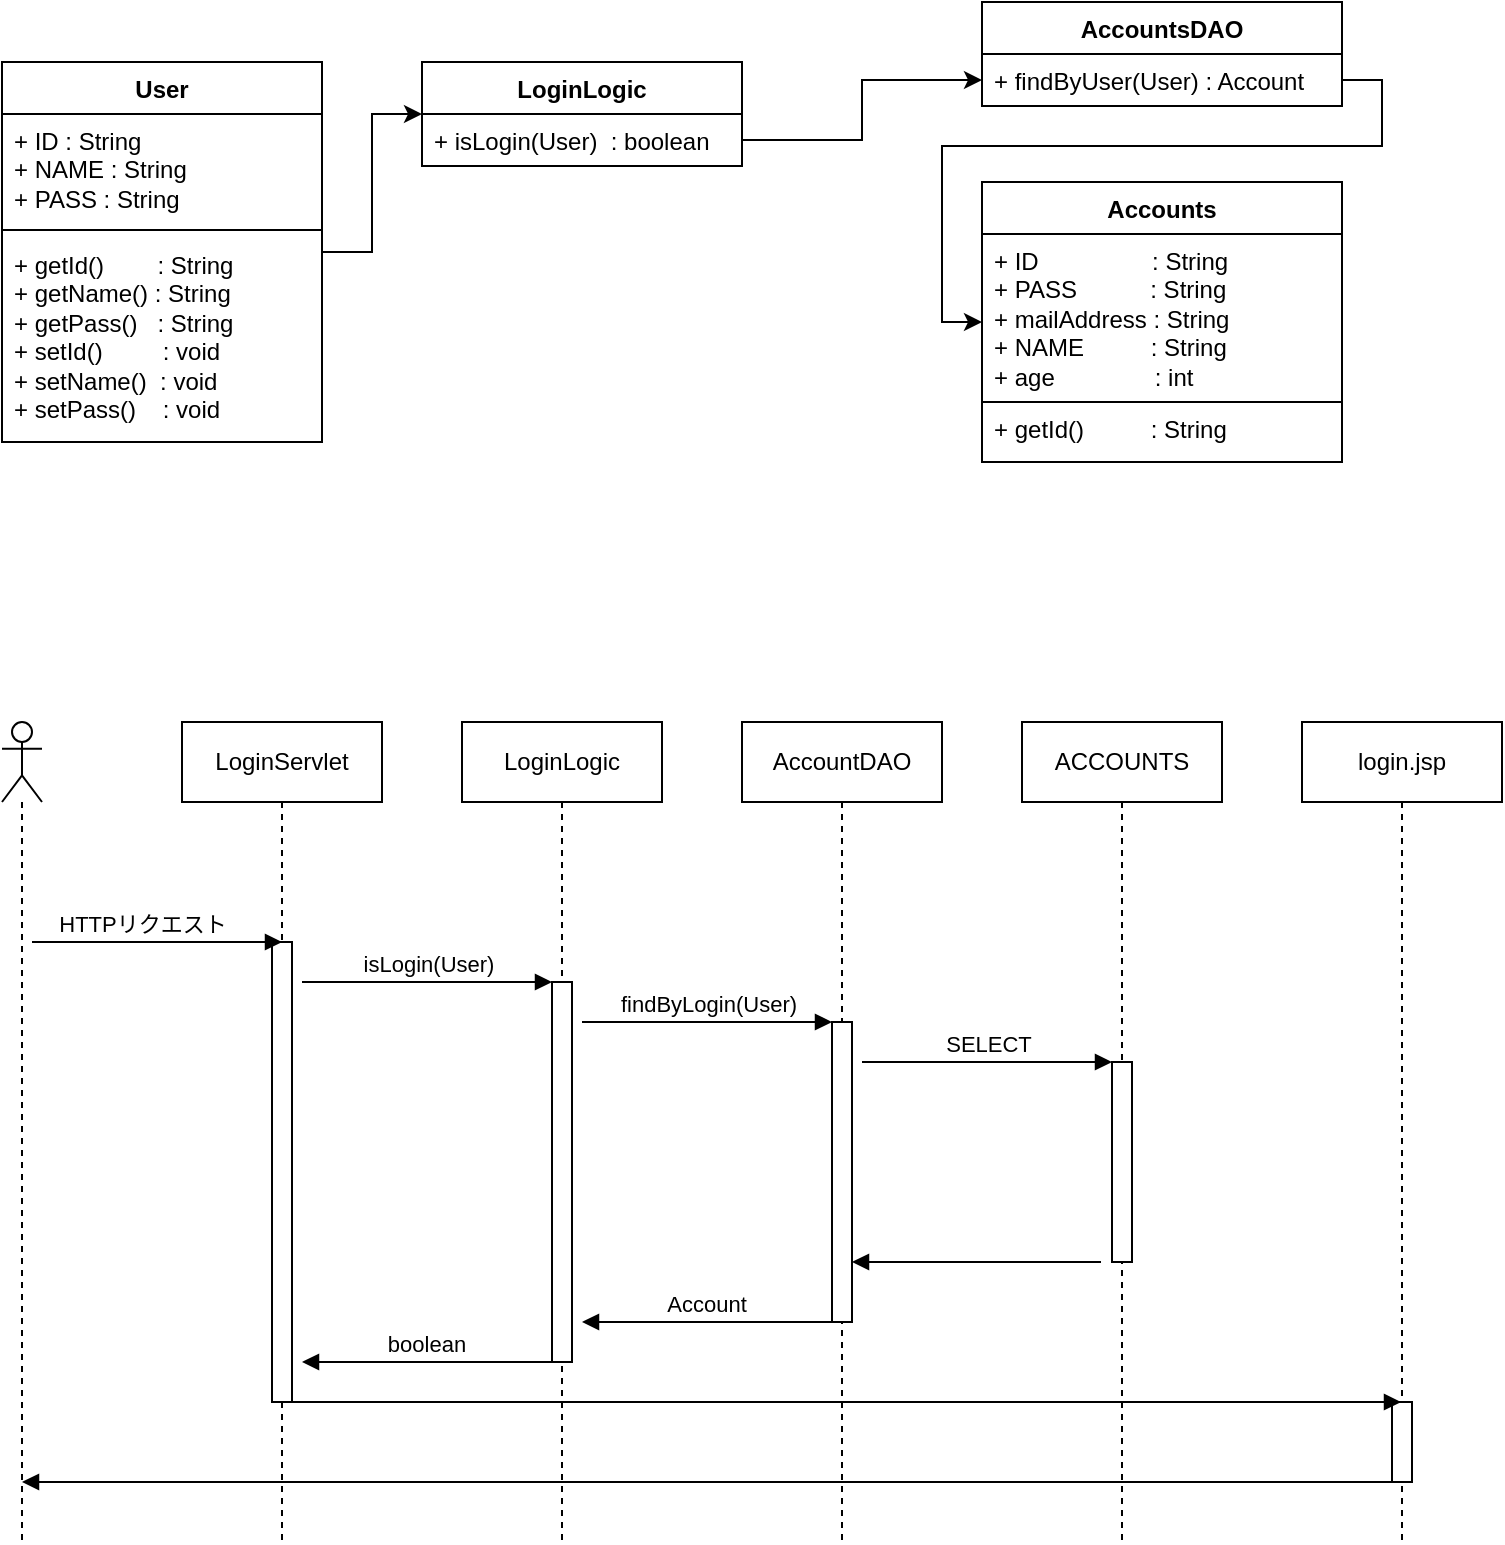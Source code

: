 <mxfile version="24.6.2" type="github">
  <diagram name="ページ1" id="zddzs7Enm5bYUST5981a">
    <mxGraphModel dx="784" dy="1135" grid="1" gridSize="10" guides="1" tooltips="1" connect="1" arrows="1" fold="1" page="1" pageScale="1" pageWidth="827" pageHeight="1169" math="0" shadow="0">
      <root>
        <mxCell id="0" />
        <mxCell id="1" parent="0" />
        <mxCell id="ZQ0xF2bhWX1elVCJ-5op-34" style="edgeStyle=orthogonalEdgeStyle;rounded=0;orthogonalLoop=1;jettySize=auto;html=1;entryX=0;entryY=0.5;entryDx=0;entryDy=0;" edge="1" parent="1" source="ZQ0xF2bhWX1elVCJ-5op-8" target="ZQ0xF2bhWX1elVCJ-5op-16">
          <mxGeometry relative="1" as="geometry" />
        </mxCell>
        <mxCell id="ZQ0xF2bhWX1elVCJ-5op-8" value="User" style="swimlane;fontStyle=1;align=center;verticalAlign=top;childLayout=stackLayout;horizontal=1;startSize=26;horizontalStack=0;resizeParent=1;resizeParentMax=0;resizeLast=0;collapsible=1;marginBottom=0;whiteSpace=wrap;html=1;" vertex="1" parent="1">
          <mxGeometry x="50" y="60" width="160" height="190" as="geometry" />
        </mxCell>
        <mxCell id="ZQ0xF2bhWX1elVCJ-5op-9" value="+ ID : String&lt;div&gt;+ NAME : String&lt;br&gt;&lt;/div&gt;&lt;div&gt;+ PASS : String&lt;br&gt;&lt;/div&gt;" style="text;strokeColor=none;fillColor=none;align=left;verticalAlign=top;spacingLeft=4;spacingRight=4;overflow=hidden;rotatable=0;points=[[0,0.5],[1,0.5]];portConstraint=eastwest;whiteSpace=wrap;html=1;" vertex="1" parent="ZQ0xF2bhWX1elVCJ-5op-8">
          <mxGeometry y="26" width="160" height="54" as="geometry" />
        </mxCell>
        <mxCell id="ZQ0xF2bhWX1elVCJ-5op-10" value="" style="line;strokeWidth=1;fillColor=none;align=left;verticalAlign=middle;spacingTop=-1;spacingLeft=3;spacingRight=3;rotatable=0;labelPosition=right;points=[];portConstraint=eastwest;strokeColor=inherit;" vertex="1" parent="ZQ0xF2bhWX1elVCJ-5op-8">
          <mxGeometry y="80" width="160" height="8" as="geometry" />
        </mxCell>
        <mxCell id="ZQ0xF2bhWX1elVCJ-5op-11" value="+ getId()&amp;nbsp; &amp;nbsp; &amp;nbsp; &amp;nbsp; : String&lt;div&gt;+ getName() : String&lt;/div&gt;&lt;div&gt;+ getPass()&amp;nbsp; &amp;nbsp;: String&lt;/div&gt;&lt;div&gt;+ setId()&amp;nbsp; &amp;nbsp; &amp;nbsp; &amp;nbsp; &amp;nbsp;: void&lt;/div&gt;&lt;div&gt;+ setName()&amp;nbsp; : void&lt;/div&gt;&lt;div&gt;+ setPass()&amp;nbsp; &amp;nbsp; : void&lt;/div&gt;" style="text;strokeColor=none;fillColor=none;align=left;verticalAlign=top;spacingLeft=4;spacingRight=4;overflow=hidden;rotatable=0;points=[[0,0.5],[1,0.5]];portConstraint=eastwest;whiteSpace=wrap;html=1;" vertex="1" parent="ZQ0xF2bhWX1elVCJ-5op-8">
          <mxGeometry y="88" width="160" height="102" as="geometry" />
        </mxCell>
        <mxCell id="ZQ0xF2bhWX1elVCJ-5op-16" value="LoginLogic" style="swimlane;fontStyle=1;align=center;verticalAlign=top;childLayout=stackLayout;horizontal=1;startSize=26;horizontalStack=0;resizeParent=1;resizeParentMax=0;resizeLast=0;collapsible=1;marginBottom=0;whiteSpace=wrap;html=1;" vertex="1" parent="1">
          <mxGeometry x="260" y="60" width="160" height="52" as="geometry" />
        </mxCell>
        <mxCell id="ZQ0xF2bhWX1elVCJ-5op-17" value="+ isLogin(User)&amp;nbsp; : boolean" style="text;strokeColor=none;fillColor=none;align=left;verticalAlign=top;spacingLeft=4;spacingRight=4;overflow=hidden;rotatable=0;points=[[0,0.5],[1,0.5]];portConstraint=eastwest;whiteSpace=wrap;html=1;" vertex="1" parent="ZQ0xF2bhWX1elVCJ-5op-16">
          <mxGeometry y="26" width="160" height="26" as="geometry" />
        </mxCell>
        <mxCell id="ZQ0xF2bhWX1elVCJ-5op-25" value="AccountsDAO" style="swimlane;fontStyle=1;align=center;verticalAlign=top;childLayout=stackLayout;horizontal=1;startSize=26;horizontalStack=0;resizeParent=1;resizeParentMax=0;resizeLast=0;collapsible=1;marginBottom=0;whiteSpace=wrap;html=1;" vertex="1" parent="1">
          <mxGeometry x="540" y="30" width="180" height="52" as="geometry" />
        </mxCell>
        <mxCell id="ZQ0xF2bhWX1elVCJ-5op-26" value="+ findByUser(User) : Account&amp;nbsp;" style="text;strokeColor=none;fillColor=none;align=left;verticalAlign=top;spacingLeft=4;spacingRight=4;overflow=hidden;rotatable=0;points=[[0,0.5],[1,0.5]];portConstraint=eastwest;whiteSpace=wrap;html=1;" vertex="1" parent="ZQ0xF2bhWX1elVCJ-5op-25">
          <mxGeometry y="26" width="180" height="26" as="geometry" />
        </mxCell>
        <mxCell id="ZQ0xF2bhWX1elVCJ-5op-29" value="Accounts" style="swimlane;fontStyle=1;align=center;verticalAlign=top;childLayout=stackLayout;horizontal=1;startSize=26;horizontalStack=0;resizeParent=1;resizeParentMax=0;resizeLast=0;collapsible=1;marginBottom=0;whiteSpace=wrap;html=1;" vertex="1" parent="1">
          <mxGeometry x="540" y="120" width="180" height="140" as="geometry" />
        </mxCell>
        <mxCell id="ZQ0xF2bhWX1elVCJ-5op-30" value="+ ID&amp;nbsp; &amp;nbsp; &amp;nbsp; &amp;nbsp; &amp;nbsp; &amp;nbsp; &amp;nbsp; &amp;nbsp; &amp;nbsp;: String&lt;div&gt;+ PASS&amp;nbsp; &amp;nbsp; &amp;nbsp; &amp;nbsp; &amp;nbsp; &amp;nbsp;: String&lt;/div&gt;&lt;div&gt;+ mailAddress : String&lt;/div&gt;&lt;div&gt;+ NAME&amp;nbsp; &amp;nbsp; &amp;nbsp; &amp;nbsp; &amp;nbsp; : String&lt;/div&gt;&lt;div&gt;+ age&amp;nbsp; &amp;nbsp; &amp;nbsp; &amp;nbsp; &amp;nbsp; &amp;nbsp; &amp;nbsp; &amp;nbsp;: int&lt;/div&gt;" style="text;strokeColor=none;fillColor=none;align=left;verticalAlign=top;spacingLeft=4;spacingRight=4;overflow=hidden;rotatable=0;points=[[0,0.5],[1,0.5]];portConstraint=eastwest;whiteSpace=wrap;html=1;" vertex="1" parent="ZQ0xF2bhWX1elVCJ-5op-29">
          <mxGeometry y="26" width="180" height="84" as="geometry" />
        </mxCell>
        <mxCell id="ZQ0xF2bhWX1elVCJ-5op-32" value="+ getId()&amp;nbsp; &amp;nbsp; &amp;nbsp; &amp;nbsp; &amp;nbsp; : String" style="text;strokeColor=default;fillColor=none;align=left;verticalAlign=top;spacingLeft=4;spacingRight=4;overflow=hidden;rotatable=0;points=[[0,0.5],[1,0.5]];portConstraint=eastwest;whiteSpace=wrap;html=1;" vertex="1" parent="ZQ0xF2bhWX1elVCJ-5op-29">
          <mxGeometry y="110" width="180" height="30" as="geometry" />
        </mxCell>
        <mxCell id="ZQ0xF2bhWX1elVCJ-5op-31" style="edgeStyle=orthogonalEdgeStyle;rounded=0;orthogonalLoop=1;jettySize=auto;html=1;exitX=1;exitY=0.5;exitDx=0;exitDy=0;entryX=0;entryY=0.5;entryDx=0;entryDy=0;" edge="1" parent="1" source="ZQ0xF2bhWX1elVCJ-5op-17" target="ZQ0xF2bhWX1elVCJ-5op-26">
          <mxGeometry relative="1" as="geometry" />
        </mxCell>
        <mxCell id="ZQ0xF2bhWX1elVCJ-5op-33" style="edgeStyle=orthogonalEdgeStyle;rounded=0;orthogonalLoop=1;jettySize=auto;html=1;exitX=1;exitY=0.5;exitDx=0;exitDy=0;entryX=0;entryY=0.5;entryDx=0;entryDy=0;" edge="1" parent="1" source="ZQ0xF2bhWX1elVCJ-5op-26" target="ZQ0xF2bhWX1elVCJ-5op-29">
          <mxGeometry relative="1" as="geometry" />
        </mxCell>
        <mxCell id="ZQ0xF2bhWX1elVCJ-5op-36" value="" style="shape=umlLifeline;perimeter=lifelinePerimeter;whiteSpace=wrap;html=1;container=1;dropTarget=0;collapsible=0;recursiveResize=0;outlineConnect=0;portConstraint=eastwest;newEdgeStyle={&quot;curved&quot;:0,&quot;rounded&quot;:0};participant=umlActor;" vertex="1" parent="1">
          <mxGeometry x="50" y="390" width="20" height="410" as="geometry" />
        </mxCell>
        <mxCell id="ZQ0xF2bhWX1elVCJ-5op-37" value="LoginServlet" style="shape=umlLifeline;perimeter=lifelinePerimeter;whiteSpace=wrap;html=1;container=1;dropTarget=0;collapsible=0;recursiveResize=0;outlineConnect=0;portConstraint=eastwest;newEdgeStyle={&quot;curved&quot;:0,&quot;rounded&quot;:0};" vertex="1" parent="1">
          <mxGeometry x="140" y="390" width="100" height="410" as="geometry" />
        </mxCell>
        <mxCell id="ZQ0xF2bhWX1elVCJ-5op-40" value="" style="html=1;points=[[0,0,0,0,5],[0,1,0,0,-5],[1,0,0,0,5],[1,1,0,0,-5]];perimeter=orthogonalPerimeter;outlineConnect=0;targetShapes=umlLifeline;portConstraint=eastwest;newEdgeStyle={&quot;curved&quot;:0,&quot;rounded&quot;:0};" vertex="1" parent="ZQ0xF2bhWX1elVCJ-5op-37">
          <mxGeometry x="45" y="110" width="10" height="230" as="geometry" />
        </mxCell>
        <mxCell id="ZQ0xF2bhWX1elVCJ-5op-42" value="LoginLogic" style="shape=umlLifeline;perimeter=lifelinePerimeter;whiteSpace=wrap;html=1;container=1;dropTarget=0;collapsible=0;recursiveResize=0;outlineConnect=0;portConstraint=eastwest;newEdgeStyle={&quot;curved&quot;:0,&quot;rounded&quot;:0};" vertex="1" parent="1">
          <mxGeometry x="280" y="390" width="100" height="410" as="geometry" />
        </mxCell>
        <mxCell id="ZQ0xF2bhWX1elVCJ-5op-43" value="" style="html=1;points=[[0,0,0,0,5],[0,1,0,0,-5],[1,0,0,0,5],[1,1,0,0,-5]];perimeter=orthogonalPerimeter;outlineConnect=0;targetShapes=umlLifeline;portConstraint=eastwest;newEdgeStyle={&quot;curved&quot;:0,&quot;rounded&quot;:0};" vertex="1" parent="ZQ0xF2bhWX1elVCJ-5op-42">
          <mxGeometry x="45" y="130" width="10" height="190" as="geometry" />
        </mxCell>
        <mxCell id="ZQ0xF2bhWX1elVCJ-5op-44" value="AccountDAO" style="shape=umlLifeline;perimeter=lifelinePerimeter;whiteSpace=wrap;html=1;container=1;dropTarget=0;collapsible=0;recursiveResize=0;outlineConnect=0;portConstraint=eastwest;newEdgeStyle={&quot;curved&quot;:0,&quot;rounded&quot;:0};" vertex="1" parent="1">
          <mxGeometry x="420" y="390" width="100" height="410" as="geometry" />
        </mxCell>
        <mxCell id="ZQ0xF2bhWX1elVCJ-5op-45" value="" style="html=1;points=[[0,0,0,0,5],[0,1,0,0,-5],[1,0,0,0,5],[1,1,0,0,-5]];perimeter=orthogonalPerimeter;outlineConnect=0;targetShapes=umlLifeline;portConstraint=eastwest;newEdgeStyle={&quot;curved&quot;:0,&quot;rounded&quot;:0};" vertex="1" parent="ZQ0xF2bhWX1elVCJ-5op-44">
          <mxGeometry x="45" y="150" width="10" height="150" as="geometry" />
        </mxCell>
        <mxCell id="ZQ0xF2bhWX1elVCJ-5op-46" value="ACCOUNTS" style="shape=umlLifeline;perimeter=lifelinePerimeter;whiteSpace=wrap;html=1;container=1;dropTarget=0;collapsible=0;recursiveResize=0;outlineConnect=0;portConstraint=eastwest;newEdgeStyle={&quot;curved&quot;:0,&quot;rounded&quot;:0};" vertex="1" parent="1">
          <mxGeometry x="560" y="390" width="100" height="410" as="geometry" />
        </mxCell>
        <mxCell id="ZQ0xF2bhWX1elVCJ-5op-47" value="" style="html=1;points=[[0,0,0,0,5],[0,1,0,0,-5],[1,0,0,0,5],[1,1,0,0,-5]];perimeter=orthogonalPerimeter;outlineConnect=0;targetShapes=umlLifeline;portConstraint=eastwest;newEdgeStyle={&quot;curved&quot;:0,&quot;rounded&quot;:0};" vertex="1" parent="ZQ0xF2bhWX1elVCJ-5op-46">
          <mxGeometry x="45" y="170" width="10" height="100" as="geometry" />
        </mxCell>
        <mxCell id="ZQ0xF2bhWX1elVCJ-5op-48" value="HTTPリクエスト" style="html=1;verticalAlign=bottom;endArrow=block;curved=0;rounded=0;" edge="1" parent="1">
          <mxGeometry x="-0.12" width="80" relative="1" as="geometry">
            <mxPoint x="65" y="500" as="sourcePoint" />
            <mxPoint x="190" y="500" as="targetPoint" />
            <mxPoint as="offset" />
          </mxGeometry>
        </mxCell>
        <mxCell id="ZQ0xF2bhWX1elVCJ-5op-49" value="isLogin(User)" style="html=1;verticalAlign=bottom;endArrow=block;curved=0;rounded=0;" edge="1" parent="1">
          <mxGeometry width="80" relative="1" as="geometry">
            <mxPoint x="200" y="520" as="sourcePoint" />
            <mxPoint x="325" y="520" as="targetPoint" />
          </mxGeometry>
        </mxCell>
        <mxCell id="ZQ0xF2bhWX1elVCJ-5op-50" value="findByLogin(User)" style="html=1;verticalAlign=bottom;endArrow=block;curved=0;rounded=0;" edge="1" parent="1">
          <mxGeometry width="80" relative="1" as="geometry">
            <mxPoint x="340" y="540" as="sourcePoint" />
            <mxPoint x="465" y="540" as="targetPoint" />
          </mxGeometry>
        </mxCell>
        <mxCell id="ZQ0xF2bhWX1elVCJ-5op-51" value="SELECT" style="html=1;verticalAlign=bottom;endArrow=block;curved=0;rounded=0;" edge="1" parent="1">
          <mxGeometry width="80" relative="1" as="geometry">
            <mxPoint x="480" y="560" as="sourcePoint" />
            <mxPoint x="605" y="560" as="targetPoint" />
          </mxGeometry>
        </mxCell>
        <mxCell id="ZQ0xF2bhWX1elVCJ-5op-53" value="&lt;span style=&quot;color: rgba(0, 0, 0, 0); font-family: monospace; font-size: 0px; text-align: start; background-color: rgb(251, 251, 251);&quot;&gt;%3CmxGraphModel%3E%3Croot%3E%3CmxCell%20id%3D%220%22%2F%3E%3CmxCell%20id%3D%221%22%20parent%3D%220%22%2F%3E%3CmxCell%20id%3D%222%22%20value%3D%22dispatch%22%20style%3D%22html%3D1%3BverticalAlign%3Dbottom%3BendArrow%3Dblock%3Bcurved%3D0%3Brounded%3D0%3B%22%20edge%3D%221%22%20parent%3D%221%22%3E%3CmxGeometry%20width%3D%2280%22%20relative%3D%221%22%20as%3D%22geometry%22%3E%3CmxPoint%20x%3D%22599.5%22%20y%3D%22660%22%20as%3D%22sourcePoint%22%2F%3E%3CmxPoint%20x%3D%22475%22%20y%3D%22660%22%20as%3D%22targetPoint%22%2F%3E%3C%2FmxGeometry%3E%3C%2FmxCell%3E%3C%2Froot%3E%3C%2FmxGraphModel%3E&lt;/span&gt;" style="html=1;verticalAlign=bottom;endArrow=block;curved=0;rounded=0;" edge="1" parent="1" target="ZQ0xF2bhWX1elVCJ-5op-45">
          <mxGeometry width="80" relative="1" as="geometry">
            <mxPoint x="599.5" y="660" as="sourcePoint" />
            <mxPoint x="540" y="660" as="targetPoint" />
          </mxGeometry>
        </mxCell>
        <mxCell id="ZQ0xF2bhWX1elVCJ-5op-54" value="Account&lt;span style=&quot;color: rgba(0, 0, 0, 0); font-family: monospace; font-size: 0px; text-align: start; background-color: rgb(251, 251, 251);&quot;&gt;%3CmxGraphModel%3E%3Croot%3E%3CmxCell%20id%3D%220%22%2F%3E%3CmxCell%20id%3D%221%22%20parent%3D%220%22%2F%3E%3CmxCell%20id%3D%222%22%20value%3D%22dispatch%22%20style%3D%22html%3D1%3BverticalAlign%3Dbottom%3BendArrow%3Dblock%3Bcurved%3D0%3Brounded%3D0%3B%22%20edge%3D%221%22%20parent%3D%221%22%3E%3CmxGeometry%20width%3D%2280%22%20relative%3D%221%22%20as%3D%22geometry%22%3E%3CmxPoint%20x%3D%22599.5%22%20y%3D%22660%22%20as%3D%22sourcePoint%22%2F%3E%3CmxPoint%20x%3D%22475%22%20y%3D%22660%22%20as%3D%22targetPoint%22%2F%3E%3C%2FmxGeometry%3E%3C%2FmxCell%3E%3C%2Froot%3E%3C%2FmxGraphModel%3E&lt;/span&gt;" style="html=1;verticalAlign=bottom;endArrow=block;curved=0;rounded=0;" edge="1" parent="1">
          <mxGeometry width="80" relative="1" as="geometry">
            <mxPoint x="464.5" y="690" as="sourcePoint" />
            <mxPoint x="340" y="690" as="targetPoint" />
          </mxGeometry>
        </mxCell>
        <mxCell id="ZQ0xF2bhWX1elVCJ-5op-55" value="boolean" style="html=1;verticalAlign=bottom;endArrow=block;curved=0;rounded=0;" edge="1" parent="1">
          <mxGeometry width="80" relative="1" as="geometry">
            <mxPoint x="324.5" y="710" as="sourcePoint" />
            <mxPoint x="200" y="710" as="targetPoint" />
          </mxGeometry>
        </mxCell>
        <mxCell id="ZQ0xF2bhWX1elVCJ-5op-56" value="login.jsp" style="shape=umlLifeline;perimeter=lifelinePerimeter;whiteSpace=wrap;html=1;container=1;dropTarget=0;collapsible=0;recursiveResize=0;outlineConnect=0;portConstraint=eastwest;newEdgeStyle={&quot;curved&quot;:0,&quot;rounded&quot;:0};" vertex="1" parent="1">
          <mxGeometry x="700" y="390" width="100" height="410" as="geometry" />
        </mxCell>
        <mxCell id="ZQ0xF2bhWX1elVCJ-5op-57" value="" style="html=1;points=[[0,0,0,0,5],[0,1,0,0,-5],[1,0,0,0,5],[1,1,0,0,-5]];perimeter=orthogonalPerimeter;outlineConnect=0;targetShapes=umlLifeline;portConstraint=eastwest;newEdgeStyle={&quot;curved&quot;:0,&quot;rounded&quot;:0};" vertex="1" parent="ZQ0xF2bhWX1elVCJ-5op-56">
          <mxGeometry x="45" y="340" width="10" height="40" as="geometry" />
        </mxCell>
        <mxCell id="ZQ0xF2bhWX1elVCJ-5op-59" value="" style="html=1;verticalAlign=bottom;endArrow=block;curved=0;rounded=0;" edge="1" parent="1" target="ZQ0xF2bhWX1elVCJ-5op-56">
          <mxGeometry x="-0.12" width="80" relative="1" as="geometry">
            <mxPoint x="190" y="730" as="sourcePoint" />
            <mxPoint x="315" y="730" as="targetPoint" />
            <mxPoint as="offset" />
          </mxGeometry>
        </mxCell>
        <mxCell id="ZQ0xF2bhWX1elVCJ-5op-60" value="&lt;span style=&quot;color: rgba(0, 0, 0, 0); font-family: monospace; font-size: 0px; text-align: start; background-color: rgb(251, 251, 251);&quot;&gt;%3CmxGraphModel%3E%3Croot%3E%3CmxCell%20id%3D%220%22%2F%3E%3CmxCell%20id%3D%221%22%20parent%3D%220%22%2F%3E%3CmxCell%20id%3D%222%22%20value%3D%22dispatch%22%20style%3D%22html%3D1%3BverticalAlign%3Dbottom%3BendArrow%3Dblock%3Bcurved%3D0%3Brounded%3D0%3B%22%20edge%3D%221%22%20parent%3D%221%22%3E%3CmxGeometry%20width%3D%2280%22%20relative%3D%221%22%20as%3D%22geometry%22%3E%3CmxPoint%20x%3D%22599.5%22%20y%3D%22660%22%20as%3D%22sourcePoint%22%2F%3E%3CmxPoint%20x%3D%22475%22%20y%3D%22660%22%20as%3D%22targetPoint%22%2F%3E%3C%2FmxGeometry%3E%3C%2FmxCell%3E%3C%2Froot%3E%3C%2FmxGraphModel%3E&lt;/span&gt;" style="html=1;verticalAlign=bottom;endArrow=block;curved=0;rounded=0;" edge="1" parent="1" target="ZQ0xF2bhWX1elVCJ-5op-36">
          <mxGeometry width="80" relative="1" as="geometry">
            <mxPoint x="744.5" y="770" as="sourcePoint" />
            <mxPoint x="620" y="770" as="targetPoint" />
          </mxGeometry>
        </mxCell>
      </root>
    </mxGraphModel>
  </diagram>
</mxfile>
